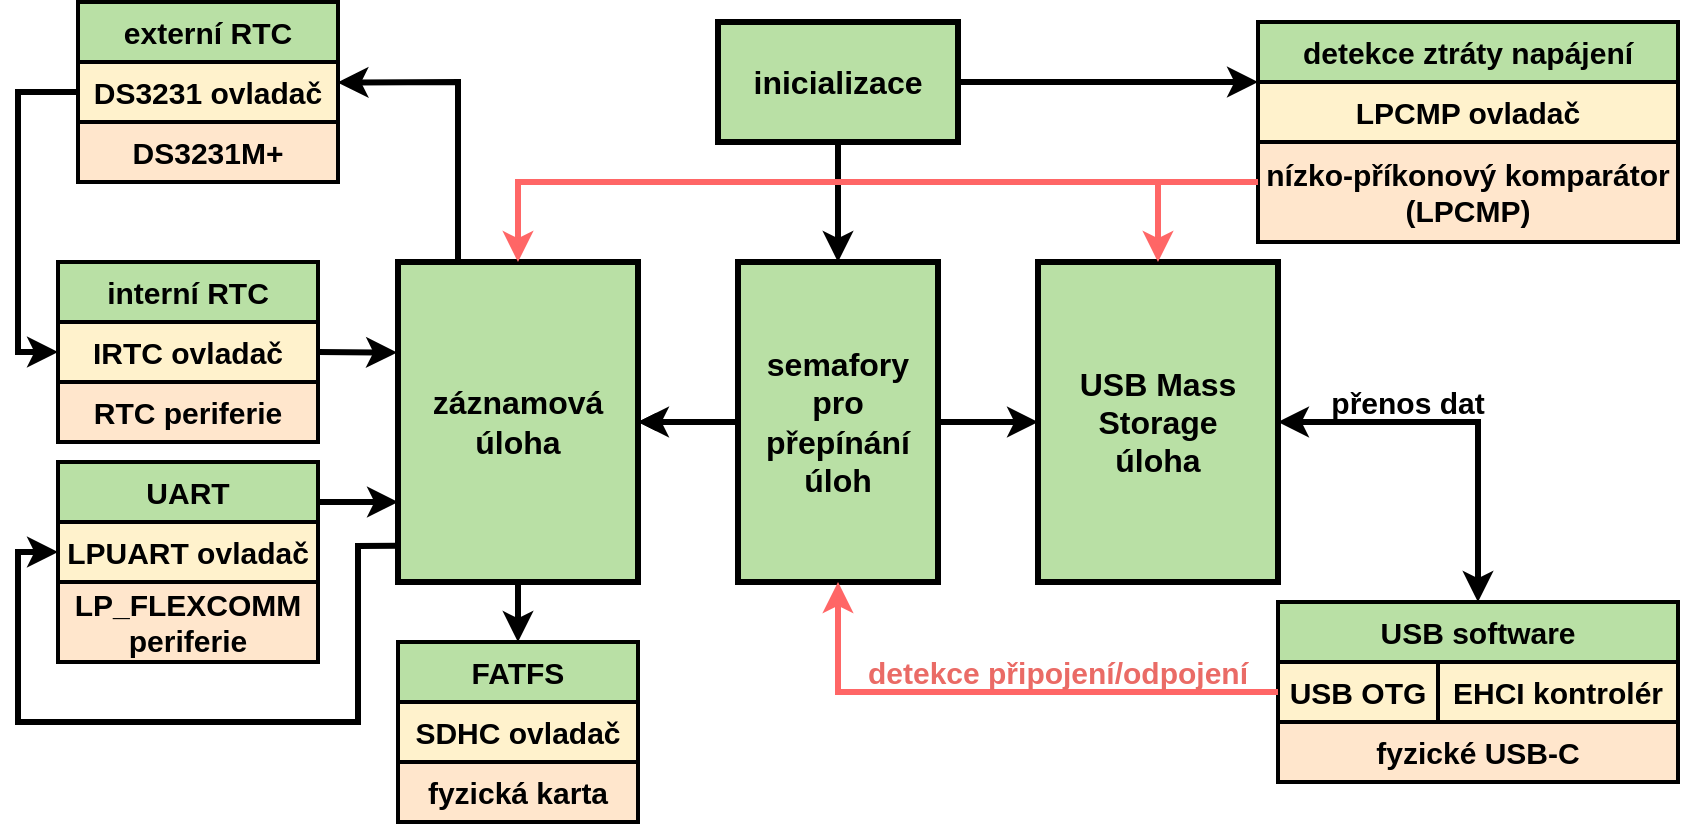 <mxfile version="26.2.15">
  <diagram name="Page-1" id="-V-kWS6n9ju-NrhmhhvI">
    <mxGraphModel dx="946" dy="662" grid="1" gridSize="10" guides="1" tooltips="1" connect="1" arrows="1" fold="1" page="1" pageScale="1" pageWidth="1169" pageHeight="827" math="0" shadow="0">
      <root>
        <mxCell id="0" />
        <mxCell id="1" parent="0" />
        <mxCell id="LFzxi-WGZ4mP3qVazpCQ-1" value="&lt;b&gt;&lt;font style=&quot;font-size: 16px;&quot;&gt;inicializace&lt;/font&gt;&lt;/b&gt;" style="rounded=0;whiteSpace=wrap;html=1;strokeWidth=3;fillColor=#B9E0A5;" parent="1" vertex="1">
          <mxGeometry x="480" y="200" width="120" height="60" as="geometry" />
        </mxCell>
        <mxCell id="LFzxi-WGZ4mP3qVazpCQ-39" value="" style="edgeStyle=orthogonalEdgeStyle;rounded=0;orthogonalLoop=1;jettySize=auto;html=1;" parent="1" source="LFzxi-WGZ4mP3qVazpCQ-2" target="LFzxi-WGZ4mP3qVazpCQ-4" edge="1">
          <mxGeometry relative="1" as="geometry" />
        </mxCell>
        <mxCell id="LFzxi-WGZ4mP3qVazpCQ-2" value="&lt;b&gt;&lt;font style=&quot;font-size: 16px;&quot;&gt;semafory&lt;/font&gt;&lt;/b&gt;&lt;div&gt;&lt;b&gt;&lt;font style=&quot;font-size: 16px;&quot;&gt;pro&lt;/font&gt;&lt;/b&gt;&lt;/div&gt;&lt;div&gt;&lt;b&gt;&lt;font style=&quot;font-size: 16px;&quot;&gt;přepínání&lt;/font&gt;&lt;/b&gt;&lt;/div&gt;&lt;div&gt;&lt;b&gt;&lt;font style=&quot;font-size: 16px;&quot;&gt;úloh&lt;/font&gt;&lt;/b&gt;&lt;/div&gt;" style="rounded=0;whiteSpace=wrap;html=1;strokeWidth=3;fillColor=#B9E0A5;" parent="1" vertex="1">
          <mxGeometry x="490" y="320" width="100" height="160" as="geometry" />
        </mxCell>
        <mxCell id="LFzxi-WGZ4mP3qVazpCQ-3" value="" style="endArrow=classic;html=1;rounded=0;exitX=0.5;exitY=1;exitDx=0;exitDy=0;entryX=0.5;entryY=0;entryDx=0;entryDy=0;strokeWidth=3;" parent="1" source="LFzxi-WGZ4mP3qVazpCQ-1" target="LFzxi-WGZ4mP3qVazpCQ-2" edge="1">
          <mxGeometry width="50" height="50" relative="1" as="geometry">
            <mxPoint x="490" y="350" as="sourcePoint" />
            <mxPoint x="540" y="300" as="targetPoint" />
          </mxGeometry>
        </mxCell>
        <mxCell id="LFzxi-WGZ4mP3qVazpCQ-4" value="&lt;b&gt;&lt;font style=&quot;font-size: 16px;&quot;&gt;záznamová&lt;/font&gt;&lt;/b&gt;&lt;div&gt;&lt;b&gt;&lt;font style=&quot;font-size: 16px;&quot;&gt;úloha&lt;/font&gt;&lt;/b&gt;&lt;/div&gt;" style="rounded=0;whiteSpace=wrap;html=1;strokeWidth=3;fillColor=#B9E0A5;" parent="1" vertex="1">
          <mxGeometry x="320" y="320" width="120" height="160" as="geometry" />
        </mxCell>
        <mxCell id="LFzxi-WGZ4mP3qVazpCQ-5" value="&lt;b&gt;&lt;font style=&quot;font-size: 16px;&quot;&gt;USB Mass&lt;/font&gt;&lt;/b&gt;&lt;div&gt;&lt;b&gt;&lt;font style=&quot;font-size: 16px;&quot;&gt;Storage&lt;br&gt;&lt;/font&gt;&lt;/b&gt;&lt;div&gt;&lt;b&gt;&lt;font style=&quot;font-size: 16px;&quot;&gt;úloha&lt;/font&gt;&lt;/b&gt;&lt;/div&gt;&lt;/div&gt;" style="rounded=0;whiteSpace=wrap;html=1;strokeWidth=3;fillColor=#B9E0A5;" parent="1" vertex="1">
          <mxGeometry x="640" y="320" width="120" height="160" as="geometry" />
        </mxCell>
        <mxCell id="LFzxi-WGZ4mP3qVazpCQ-6" value="" style="endArrow=classic;html=1;rounded=0;exitX=1;exitY=0.5;exitDx=0;exitDy=0;entryX=0;entryY=0.5;entryDx=0;entryDy=0;strokeWidth=3;" parent="1" source="LFzxi-WGZ4mP3qVazpCQ-2" target="LFzxi-WGZ4mP3qVazpCQ-5" edge="1">
          <mxGeometry width="50" height="50" relative="1" as="geometry">
            <mxPoint x="550" y="270" as="sourcePoint" />
            <mxPoint x="550" y="330" as="targetPoint" />
          </mxGeometry>
        </mxCell>
        <mxCell id="LFzxi-WGZ4mP3qVazpCQ-7" value="" style="endArrow=classic;html=1;rounded=0;exitX=0;exitY=0.5;exitDx=0;exitDy=0;entryX=1;entryY=0.5;entryDx=0;entryDy=0;strokeWidth=3;" parent="1" source="LFzxi-WGZ4mP3qVazpCQ-2" target="LFzxi-WGZ4mP3qVazpCQ-4" edge="1">
          <mxGeometry width="50" height="50" relative="1" as="geometry">
            <mxPoint x="590" y="410" as="sourcePoint" />
            <mxPoint x="650" y="410" as="targetPoint" />
          </mxGeometry>
        </mxCell>
        <mxCell id="LFzxi-WGZ4mP3qVazpCQ-8" value="&lt;b&gt;&lt;font style=&quot;font-size: 15px;&quot;&gt;detekce ztráty napájení&lt;/font&gt;&lt;/b&gt;" style="rounded=0;whiteSpace=wrap;html=1;strokeWidth=2;fillColor=#B9E0A5;" parent="1" vertex="1">
          <mxGeometry x="750" y="200" width="210" height="30" as="geometry" />
        </mxCell>
        <mxCell id="LFzxi-WGZ4mP3qVazpCQ-9" value="&lt;b&gt;&lt;font style=&quot;font-size: 15px;&quot;&gt;LPCMP ovladač&lt;/font&gt;&lt;/b&gt;" style="rounded=0;whiteSpace=wrap;html=1;strokeWidth=2;fillColor=#fff2cc;strokeColor=#000000;" parent="1" vertex="1">
          <mxGeometry x="750" y="230" width="210" height="30" as="geometry" />
        </mxCell>
        <mxCell id="LFzxi-WGZ4mP3qVazpCQ-10" value="&lt;font style=&quot;&quot;&gt;&lt;span style=&quot;font-size: 15px;&quot;&gt;&lt;b&gt;nízko-příkonový&amp;nbsp;komparátor&lt;/b&gt;&lt;/span&gt;&lt;/font&gt;&lt;div&gt;&lt;b&gt;&lt;font style=&quot;font-size: 15px;&quot;&gt;(LPCMP)&lt;/font&gt;&lt;/b&gt;&lt;/div&gt;" style="rounded=0;whiteSpace=wrap;html=1;strokeWidth=2;fillColor=#ffe6cc;strokeColor=#000000;" parent="1" vertex="1">
          <mxGeometry x="750" y="260" width="210" height="50" as="geometry" />
        </mxCell>
        <mxCell id="LFzxi-WGZ4mP3qVazpCQ-11" value="" style="endArrow=classic;html=1;rounded=0;entryX=0.5;entryY=0;entryDx=0;entryDy=0;strokeWidth=3;fillColor=#f8cecc;strokeColor=#FF6666;" parent="1" target="LFzxi-WGZ4mP3qVazpCQ-5" edge="1">
          <mxGeometry width="50" height="50" relative="1" as="geometry">
            <mxPoint x="750" y="280" as="sourcePoint" />
            <mxPoint x="560" y="290" as="targetPoint" />
            <Array as="points">
              <mxPoint x="700" y="280" />
            </Array>
          </mxGeometry>
        </mxCell>
        <mxCell id="LFzxi-WGZ4mP3qVazpCQ-12" value="" style="endArrow=classic;html=1;rounded=0;entryX=0.5;entryY=0;entryDx=0;entryDy=0;fillColor=#f8cecc;strokeColor=#FF6666;strokeWidth=3;" parent="1" target="LFzxi-WGZ4mP3qVazpCQ-4" edge="1">
          <mxGeometry width="50" height="50" relative="1" as="geometry">
            <mxPoint x="700" y="280" as="sourcePoint" />
            <mxPoint x="560" y="290" as="targetPoint" />
            <Array as="points">
              <mxPoint x="380" y="280" />
            </Array>
          </mxGeometry>
        </mxCell>
        <mxCell id="LFzxi-WGZ4mP3qVazpCQ-14" value="&lt;b&gt;&lt;font style=&quot;font-size: 15px;&quot;&gt;USB software&lt;/font&gt;&lt;/b&gt;" style="rounded=0;whiteSpace=wrap;html=1;strokeWidth=2;fillColor=#B9E0A5;strokeColor=#000000;" parent="1" vertex="1">
          <mxGeometry x="760" y="490" width="200" height="30" as="geometry" />
        </mxCell>
        <mxCell id="LFzxi-WGZ4mP3qVazpCQ-15" value="&lt;b&gt;&lt;font style=&quot;font-size: 15px;&quot;&gt;EHCI kontrolér&lt;/font&gt;&lt;/b&gt;" style="rounded=0;whiteSpace=wrap;html=1;strokeWidth=2;fillColor=#fff2cc;strokeColor=#000000;" parent="1" vertex="1">
          <mxGeometry x="840" y="520" width="120" height="30" as="geometry" />
        </mxCell>
        <mxCell id="LFzxi-WGZ4mP3qVazpCQ-16" value="&lt;b&gt;&lt;font style=&quot;font-size: 15px;&quot;&gt;fyzické USB-C&lt;/font&gt;&lt;/b&gt;" style="rounded=0;whiteSpace=wrap;html=1;strokeWidth=2;fillColor=#ffe6cc;strokeColor=#000000;" parent="1" vertex="1">
          <mxGeometry x="760" y="550" width="200" height="30" as="geometry" />
        </mxCell>
        <mxCell id="LFzxi-WGZ4mP3qVazpCQ-17" value="&lt;b&gt;&lt;font style=&quot;font-size: 15px;&quot;&gt;USB OTG&lt;/font&gt;&lt;/b&gt;" style="rounded=0;whiteSpace=wrap;html=1;strokeWidth=2;fillColor=#fff2cc;strokeColor=#000000;" parent="1" vertex="1">
          <mxGeometry x="760" y="520" width="80" height="30" as="geometry" />
        </mxCell>
        <mxCell id="LFzxi-WGZ4mP3qVazpCQ-18" value="" style="endArrow=classic;startArrow=classic;html=1;rounded=0;exitX=0.5;exitY=0;exitDx=0;exitDy=0;entryX=1;entryY=0.5;entryDx=0;entryDy=0;strokeWidth=3;" parent="1" source="LFzxi-WGZ4mP3qVazpCQ-14" target="LFzxi-WGZ4mP3qVazpCQ-5" edge="1">
          <mxGeometry width="50" height="50" relative="1" as="geometry">
            <mxPoint x="620" y="430" as="sourcePoint" />
            <mxPoint x="670" y="380" as="targetPoint" />
            <Array as="points">
              <mxPoint x="860" y="400" />
            </Array>
          </mxGeometry>
        </mxCell>
        <mxCell id="LFzxi-WGZ4mP3qVazpCQ-19" value="&lt;b&gt;&lt;font style=&quot;font-size: 15px;&quot;&gt;přenos dat&lt;/font&gt;&lt;/b&gt;" style="text;html=1;align=center;verticalAlign=middle;whiteSpace=wrap;rounded=0;" parent="1" vertex="1">
          <mxGeometry x="770" y="380" width="110" height="20" as="geometry" />
        </mxCell>
        <mxCell id="LFzxi-WGZ4mP3qVazpCQ-20" value="" style="endArrow=classic;html=1;rounded=0;exitX=0;exitY=0.5;exitDx=0;exitDy=0;entryX=0.5;entryY=1;entryDx=0;entryDy=0;strokeWidth=3;fillColor=#f8cecc;strokeColor=#FF6666;" parent="1" source="LFzxi-WGZ4mP3qVazpCQ-17" target="LFzxi-WGZ4mP3qVazpCQ-2" edge="1">
          <mxGeometry width="50" height="50" relative="1" as="geometry">
            <mxPoint x="610" y="540" as="sourcePoint" />
            <mxPoint x="660" y="490" as="targetPoint" />
            <Array as="points">
              <mxPoint x="540" y="535" />
            </Array>
          </mxGeometry>
        </mxCell>
        <mxCell id="LFzxi-WGZ4mP3qVazpCQ-21" value="&lt;b&gt;&lt;font style=&quot;color: rgb(234, 107, 102); font-size: 15px;&quot;&gt;detekce připojení/odpojení&lt;/font&gt;&lt;/b&gt;" style="text;html=1;align=center;verticalAlign=middle;whiteSpace=wrap;rounded=0;" parent="1" vertex="1">
          <mxGeometry x="540" y="510" width="220" height="30" as="geometry" />
        </mxCell>
        <mxCell id="LFzxi-WGZ4mP3qVazpCQ-22" value="&lt;b&gt;&lt;font style=&quot;font-size: 15px;&quot;&gt;FATFS&lt;/font&gt;&lt;/b&gt;" style="rounded=0;whiteSpace=wrap;html=1;strokeWidth=2;fillColor=#B9E0A5;" parent="1" vertex="1">
          <mxGeometry x="320" y="510" width="120" height="30" as="geometry" />
        </mxCell>
        <mxCell id="LFzxi-WGZ4mP3qVazpCQ-23" value="&lt;b&gt;&lt;font style=&quot;font-size: 15px;&quot;&gt;SDHC&amp;nbsp;&lt;/font&gt;&lt;/b&gt;&lt;b&gt;&lt;font style=&quot;font-size: 15px;&quot;&gt;ovladač&lt;/font&gt;&lt;/b&gt;" style="rounded=0;whiteSpace=wrap;html=1;strokeWidth=2;fillColor=#fff2cc;strokeColor=#000000;" parent="1" vertex="1">
          <mxGeometry x="320" y="540" width="120" height="30" as="geometry" />
        </mxCell>
        <mxCell id="LFzxi-WGZ4mP3qVazpCQ-24" value="&lt;b&gt;&lt;font style=&quot;font-size: 15px;&quot;&gt;fyzická karta&lt;/font&gt;&lt;/b&gt;" style="rounded=0;whiteSpace=wrap;html=1;strokeWidth=2;fillColor=#ffe6cc;strokeColor=#000000;" parent="1" vertex="1">
          <mxGeometry x="320" y="570" width="120" height="30" as="geometry" />
        </mxCell>
        <mxCell id="LFzxi-WGZ4mP3qVazpCQ-25" value="" style="endArrow=classic;html=1;rounded=0;entryX=0.5;entryY=0;entryDx=0;entryDy=0;exitX=0.5;exitY=1;exitDx=0;exitDy=0;strokeWidth=3;" parent="1" source="LFzxi-WGZ4mP3qVazpCQ-4" target="LFzxi-WGZ4mP3qVazpCQ-22" edge="1">
          <mxGeometry width="50" height="50" relative="1" as="geometry">
            <mxPoint x="370" y="410" as="sourcePoint" />
            <mxPoint x="420" y="360" as="targetPoint" />
          </mxGeometry>
        </mxCell>
        <mxCell id="LFzxi-WGZ4mP3qVazpCQ-26" value="&lt;b&gt;&lt;font style=&quot;font-size: 15px;&quot;&gt;externí RTC&lt;/font&gt;&lt;/b&gt;" style="rounded=0;whiteSpace=wrap;html=1;strokeWidth=2;fillColor=#B9E0A5;" parent="1" vertex="1">
          <mxGeometry x="160" y="190" width="130" height="30" as="geometry" />
        </mxCell>
        <mxCell id="LFzxi-WGZ4mP3qVazpCQ-27" value="&lt;b&gt;&lt;font style=&quot;font-size: 15px;&quot;&gt;DS3231 ovladač&lt;/font&gt;&lt;/b&gt;" style="rounded=0;whiteSpace=wrap;html=1;strokeWidth=2;fillColor=#fff2cc;strokeColor=#000000;" parent="1" vertex="1">
          <mxGeometry x="160" y="220" width="130" height="30" as="geometry" />
        </mxCell>
        <mxCell id="LFzxi-WGZ4mP3qVazpCQ-28" value="&lt;b&gt;&lt;font style=&quot;font-size: 15px;&quot;&gt;DS3231M+&lt;/font&gt;&lt;/b&gt;" style="rounded=0;whiteSpace=wrap;html=1;strokeWidth=2;fillColor=#ffe6cc;strokeColor=#000000;" parent="1" vertex="1">
          <mxGeometry x="160" y="250" width="130" height="30" as="geometry" />
        </mxCell>
        <mxCell id="LFzxi-WGZ4mP3qVazpCQ-29" value="" style="endArrow=classic;html=1;rounded=0;entryX=0.998;entryY=0.341;entryDx=0;entryDy=0;exitX=0.25;exitY=0;exitDx=0;exitDy=0;strokeWidth=3;entryPerimeter=0;" parent="1" source="LFzxi-WGZ4mP3qVazpCQ-4" target="LFzxi-WGZ4mP3qVazpCQ-27" edge="1">
          <mxGeometry width="50" height="50" relative="1" as="geometry">
            <mxPoint x="370" y="440" as="sourcePoint" />
            <mxPoint x="420" y="390" as="targetPoint" />
            <Array as="points">
              <mxPoint x="350" y="230" />
            </Array>
          </mxGeometry>
        </mxCell>
        <mxCell id="LFzxi-WGZ4mP3qVazpCQ-30" value="&lt;b&gt;&lt;font style=&quot;font-size: 15px;&quot;&gt;interní RTC&lt;/font&gt;&lt;/b&gt;" style="rounded=0;whiteSpace=wrap;html=1;strokeWidth=2;fillColor=#B9E0A5;" parent="1" vertex="1">
          <mxGeometry x="150" y="320" width="130" height="30" as="geometry" />
        </mxCell>
        <mxCell id="LFzxi-WGZ4mP3qVazpCQ-31" value="&lt;b&gt;&lt;font style=&quot;font-size: 15px;&quot;&gt;IRTC ovladač&lt;/font&gt;&lt;/b&gt;" style="rounded=0;whiteSpace=wrap;html=1;strokeWidth=2;fillColor=#fff2cc;strokeColor=#000000;" parent="1" vertex="1">
          <mxGeometry x="150" y="350" width="130" height="30" as="geometry" />
        </mxCell>
        <mxCell id="LFzxi-WGZ4mP3qVazpCQ-32" value="&lt;b&gt;&lt;font style=&quot;font-size: 15px;&quot;&gt;RTC periferie&lt;/font&gt;&lt;/b&gt;" style="rounded=0;whiteSpace=wrap;html=1;strokeWidth=2;fillColor=#ffe6cc;strokeColor=#000000;" parent="1" vertex="1">
          <mxGeometry x="150" y="380" width="130" height="30" as="geometry" />
        </mxCell>
        <mxCell id="LFzxi-WGZ4mP3qVazpCQ-33" value="" style="endArrow=classic;html=1;rounded=0;exitX=1;exitY=0.5;exitDx=0;exitDy=0;entryX=-0.004;entryY=0.283;entryDx=0;entryDy=0;entryPerimeter=0;strokeWidth=3;" parent="1" source="LFzxi-WGZ4mP3qVazpCQ-31" target="LFzxi-WGZ4mP3qVazpCQ-4" edge="1">
          <mxGeometry width="50" height="50" relative="1" as="geometry">
            <mxPoint x="370" y="440" as="sourcePoint" />
            <mxPoint x="320" y="390" as="targetPoint" />
          </mxGeometry>
        </mxCell>
        <mxCell id="LFzxi-WGZ4mP3qVazpCQ-34" value="&lt;font style=&quot;font-size: 15px;&quot;&gt;&lt;b style=&quot;&quot;&gt;UART&lt;/b&gt;&lt;/font&gt;" style="rounded=0;whiteSpace=wrap;html=1;strokeWidth=2;fillColor=#B9E0A5;" parent="1" vertex="1">
          <mxGeometry x="150" y="420" width="130" height="30" as="geometry" />
        </mxCell>
        <mxCell id="LFzxi-WGZ4mP3qVazpCQ-35" value="&lt;b&gt;&lt;font style=&quot;font-size: 15px;&quot;&gt;LPUART ovladač&lt;/font&gt;&lt;/b&gt;" style="rounded=0;whiteSpace=wrap;html=1;strokeWidth=2;fillColor=#fff2cc;strokeColor=#000000;" parent="1" vertex="1">
          <mxGeometry x="150" y="450" width="130" height="30" as="geometry" />
        </mxCell>
        <mxCell id="LFzxi-WGZ4mP3qVazpCQ-36" value="&lt;b&gt;&lt;font style=&quot;font-size: 15px;&quot;&gt;LP_FLEXCOMM&lt;/font&gt;&lt;/b&gt;&lt;div&gt;&lt;b&gt;&lt;font style=&quot;font-size: 15px;&quot;&gt;periferie&lt;/font&gt;&lt;/b&gt;&lt;/div&gt;" style="rounded=0;whiteSpace=wrap;html=1;strokeWidth=2;fillColor=#ffe6cc;strokeColor=#000000;" parent="1" vertex="1">
          <mxGeometry x="150" y="480" width="130" height="40" as="geometry" />
        </mxCell>
        <mxCell id="LFzxi-WGZ4mP3qVazpCQ-37" value="" style="endArrow=classic;html=1;rounded=0;entryX=0;entryY=0.75;entryDx=0;entryDy=0;exitX=1.003;exitY=0.667;exitDx=0;exitDy=0;exitPerimeter=0;strokeWidth=3;" parent="1" source="LFzxi-WGZ4mP3qVazpCQ-34" target="LFzxi-WGZ4mP3qVazpCQ-4" edge="1">
          <mxGeometry width="50" height="50" relative="1" as="geometry">
            <mxPoint x="195" y="570" as="sourcePoint" />
            <mxPoint x="245" y="520" as="targetPoint" />
          </mxGeometry>
        </mxCell>
        <mxCell id="LFzxi-WGZ4mP3qVazpCQ-38" value="" style="endArrow=classic;html=1;rounded=0;exitX=0;exitY=0.5;exitDx=0;exitDy=0;entryX=0;entryY=0.5;entryDx=0;entryDy=0;strokeWidth=3;" parent="1" source="LFzxi-WGZ4mP3qVazpCQ-27" target="LFzxi-WGZ4mP3qVazpCQ-31" edge="1">
          <mxGeometry width="50" height="50" relative="1" as="geometry">
            <mxPoint x="110" y="410" as="sourcePoint" />
            <mxPoint x="160" y="360" as="targetPoint" />
            <Array as="points">
              <mxPoint x="130" y="235" />
              <mxPoint x="130" y="365" />
            </Array>
          </mxGeometry>
        </mxCell>
        <mxCell id="LQwQIxZy4m13_8ihKabW-1" value="" style="endArrow=classic;html=1;rounded=0;exitX=0;exitY=0.887;exitDx=0;exitDy=0;entryX=0;entryY=0.5;entryDx=0;entryDy=0;strokeWidth=3;exitPerimeter=0;" parent="1" source="LFzxi-WGZ4mP3qVazpCQ-4" target="LFzxi-WGZ4mP3qVazpCQ-35" edge="1">
          <mxGeometry width="50" height="50" relative="1" as="geometry">
            <mxPoint x="250" y="540.48" as="sourcePoint" />
            <mxPoint x="180" y="570" as="targetPoint" />
            <Array as="points">
              <mxPoint x="300" y="462" />
              <mxPoint x="300" y="550" />
              <mxPoint x="130" y="550" />
              <mxPoint x="130" y="465" />
            </Array>
          </mxGeometry>
        </mxCell>
        <mxCell id="LQwQIxZy4m13_8ihKabW-2" value="" style="endArrow=classic;html=1;rounded=0;exitX=1;exitY=0.5;exitDx=0;exitDy=0;entryX=0;entryY=0;entryDx=0;entryDy=0;strokeWidth=3;" parent="1" source="LFzxi-WGZ4mP3qVazpCQ-1" target="LFzxi-WGZ4mP3qVazpCQ-9" edge="1">
          <mxGeometry width="50" height="50" relative="1" as="geometry">
            <mxPoint x="610" y="230" as="sourcePoint" />
            <mxPoint x="650" y="230" as="targetPoint" />
          </mxGeometry>
        </mxCell>
      </root>
    </mxGraphModel>
  </diagram>
</mxfile>

